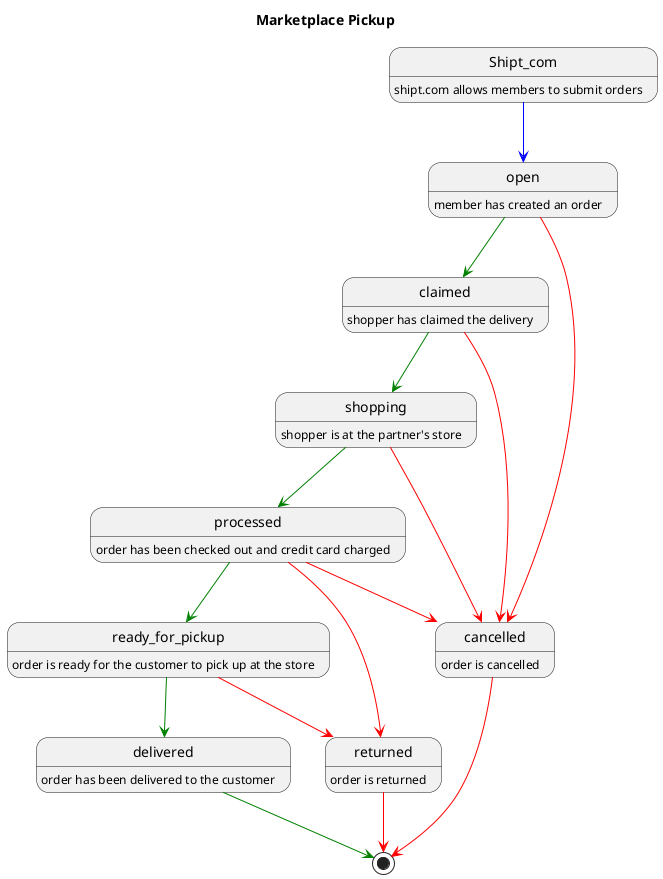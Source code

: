 @startuml Pickup
title Marketplace Pickup
Shipt_com -[#blue]-> open
Shipt_com : shipt.com allows members to submit orders
open : member has created an order

open -[#green]-> claimed
claimed : shopper has claimed the delivery 

claimed -[#green]-> shopping
shopping : shopper is at the partner's store

shopping -[#green]-> processed
processed : order has been checked out and credit card charged

processed -[#green]-> ready_for_pickup
ready_for_pickup : order is ready for the customer to pick up at the store

ready_for_pickup -[#green]-> delivered
delivered : order has been delivered to the customer

processed -[#red]-> returned
ready_for_pickup -[#red]-> returned
returned : order is returned

open -[#red]-> cancelled
claimed -[#red]-> cancelled
shopping -[#red]-> cancelled
processed -[#red]-> cancelled
cancelled : order is cancelled

cancelled -[#red]-> [*]
returned -[#red]-> [*]
delivered -[#green]-> [*]
@enduml